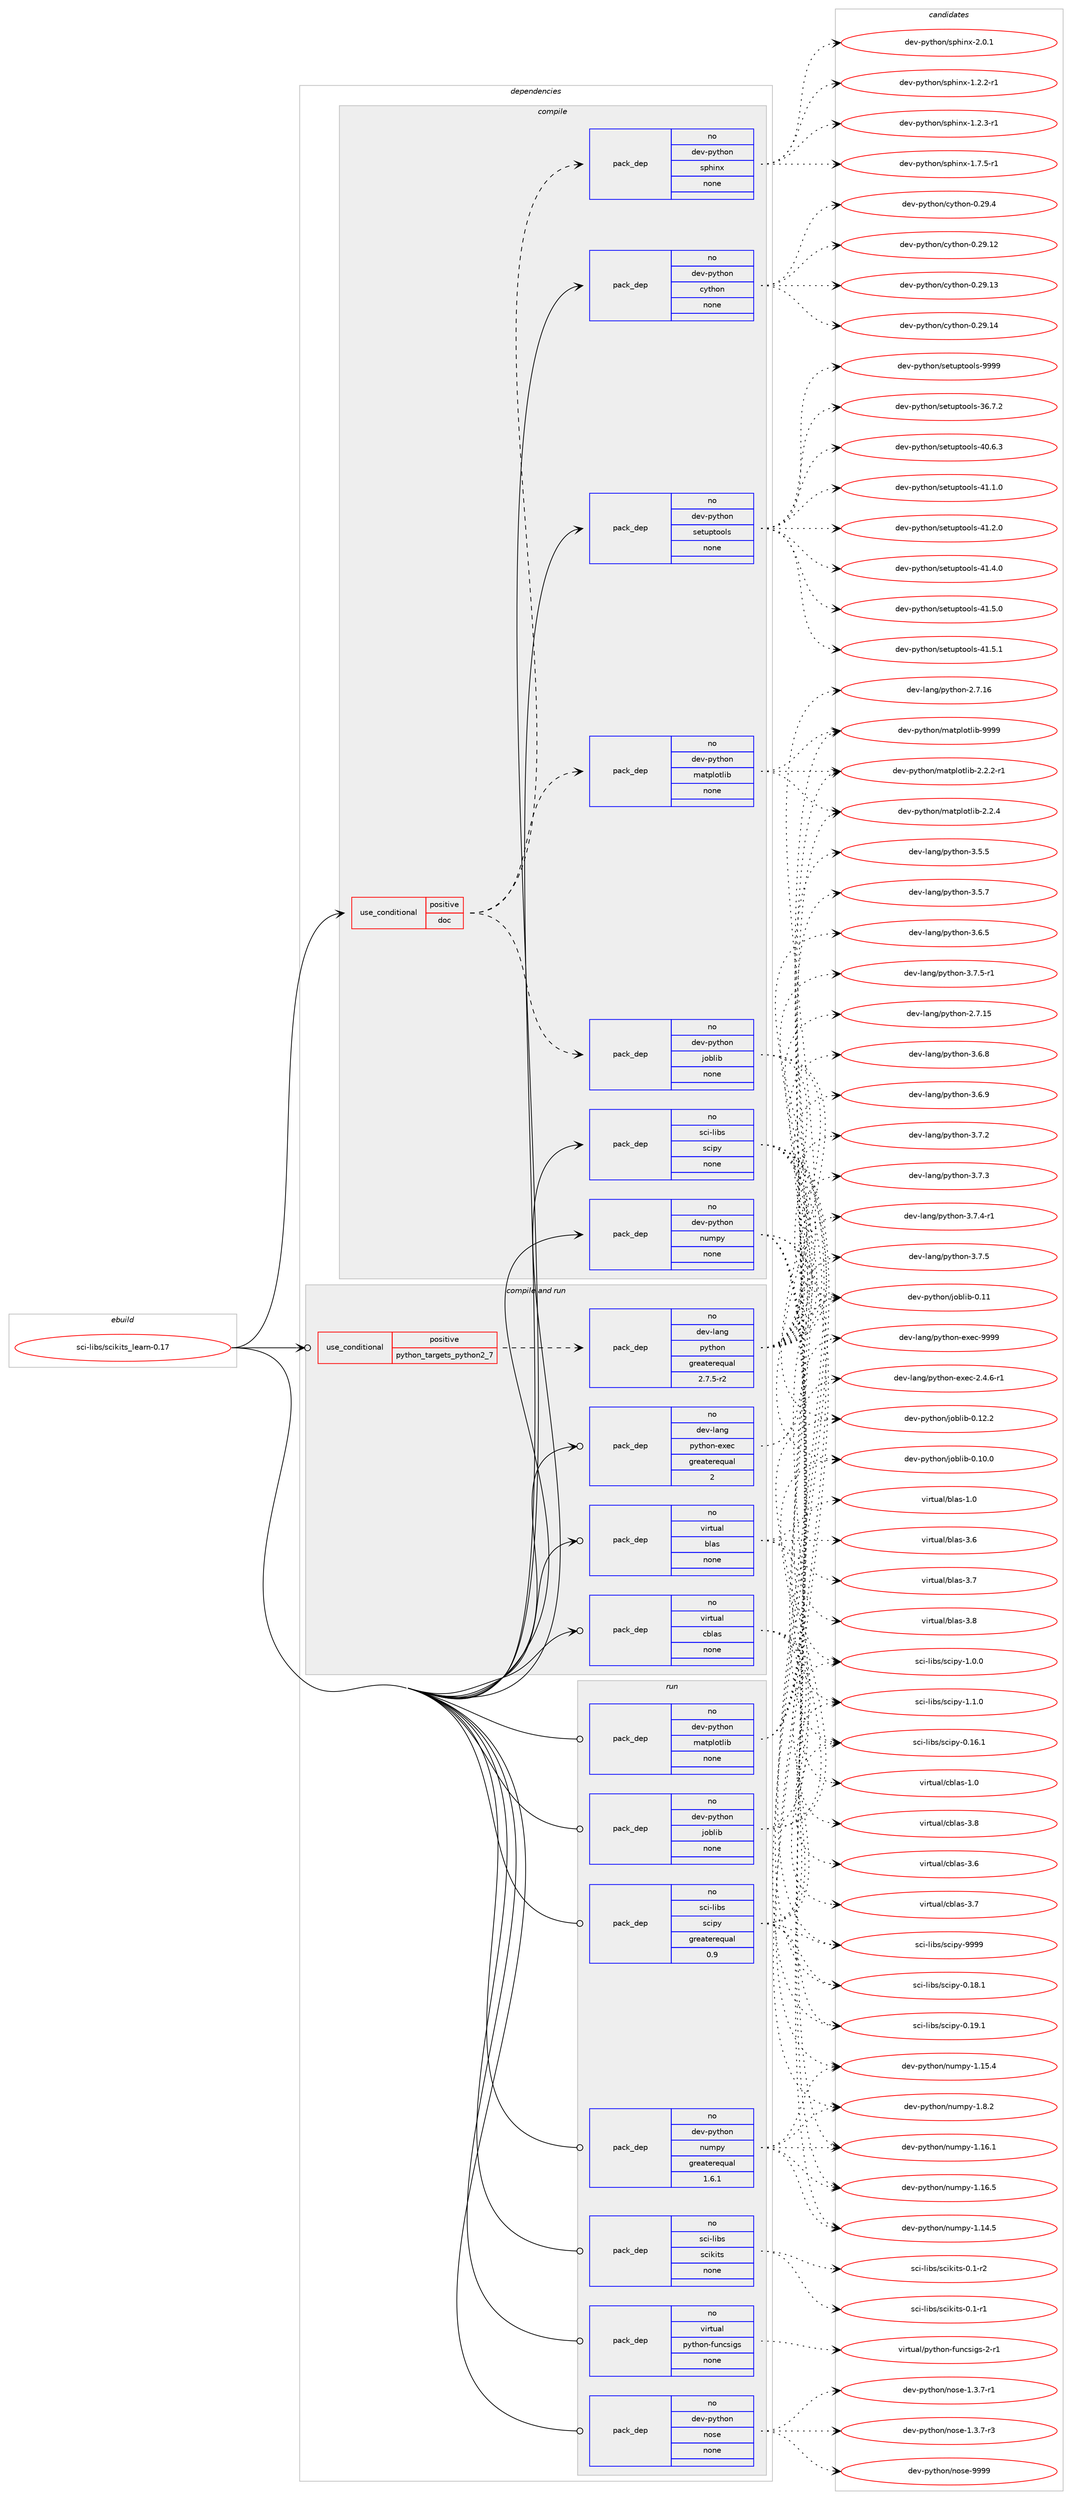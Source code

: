 digraph prolog {

# *************
# Graph options
# *************

newrank=true;
concentrate=true;
compound=true;
graph [rankdir=LR,fontname=Helvetica,fontsize=10,ranksep=1.5];#, ranksep=2.5, nodesep=0.2];
edge  [arrowhead=vee];
node  [fontname=Helvetica,fontsize=10];

# **********
# The ebuild
# **********

subgraph cluster_leftcol {
color=gray;
rank=same;
label=<<i>ebuild</i>>;
id [label="sci-libs/scikits_learn-0.17", color=red, width=4, href="../sci-libs/scikits_learn-0.17.svg"];
}

# ****************
# The dependencies
# ****************

subgraph cluster_midcol {
color=gray;
label=<<i>dependencies</i>>;
subgraph cluster_compile {
fillcolor="#eeeeee";
style=filled;
label=<<i>compile</i>>;
subgraph cond208691 {
dependency859420 [label=<<TABLE BORDER="0" CELLBORDER="1" CELLSPACING="0" CELLPADDING="4"><TR><TD ROWSPAN="3" CELLPADDING="10">use_conditional</TD></TR><TR><TD>positive</TD></TR><TR><TD>doc</TD></TR></TABLE>>, shape=none, color=red];
subgraph pack635540 {
dependency859421 [label=<<TABLE BORDER="0" CELLBORDER="1" CELLSPACING="0" CELLPADDING="4" WIDTH="220"><TR><TD ROWSPAN="6" CELLPADDING="30">pack_dep</TD></TR><TR><TD WIDTH="110">no</TD></TR><TR><TD>dev-python</TD></TR><TR><TD>joblib</TD></TR><TR><TD>none</TD></TR><TR><TD></TD></TR></TABLE>>, shape=none, color=blue];
}
dependency859420:e -> dependency859421:w [weight=20,style="dashed",arrowhead="vee"];
subgraph pack635541 {
dependency859422 [label=<<TABLE BORDER="0" CELLBORDER="1" CELLSPACING="0" CELLPADDING="4" WIDTH="220"><TR><TD ROWSPAN="6" CELLPADDING="30">pack_dep</TD></TR><TR><TD WIDTH="110">no</TD></TR><TR><TD>dev-python</TD></TR><TR><TD>matplotlib</TD></TR><TR><TD>none</TD></TR><TR><TD></TD></TR></TABLE>>, shape=none, color=blue];
}
dependency859420:e -> dependency859422:w [weight=20,style="dashed",arrowhead="vee"];
subgraph pack635542 {
dependency859423 [label=<<TABLE BORDER="0" CELLBORDER="1" CELLSPACING="0" CELLPADDING="4" WIDTH="220"><TR><TD ROWSPAN="6" CELLPADDING="30">pack_dep</TD></TR><TR><TD WIDTH="110">no</TD></TR><TR><TD>dev-python</TD></TR><TR><TD>sphinx</TD></TR><TR><TD>none</TD></TR><TR><TD></TD></TR></TABLE>>, shape=none, color=blue];
}
dependency859420:e -> dependency859423:w [weight=20,style="dashed",arrowhead="vee"];
}
id:e -> dependency859420:w [weight=20,style="solid",arrowhead="vee"];
subgraph pack635543 {
dependency859424 [label=<<TABLE BORDER="0" CELLBORDER="1" CELLSPACING="0" CELLPADDING="4" WIDTH="220"><TR><TD ROWSPAN="6" CELLPADDING="30">pack_dep</TD></TR><TR><TD WIDTH="110">no</TD></TR><TR><TD>dev-python</TD></TR><TR><TD>cython</TD></TR><TR><TD>none</TD></TR><TR><TD></TD></TR></TABLE>>, shape=none, color=blue];
}
id:e -> dependency859424:w [weight=20,style="solid",arrowhead="vee"];
subgraph pack635544 {
dependency859425 [label=<<TABLE BORDER="0" CELLBORDER="1" CELLSPACING="0" CELLPADDING="4" WIDTH="220"><TR><TD ROWSPAN="6" CELLPADDING="30">pack_dep</TD></TR><TR><TD WIDTH="110">no</TD></TR><TR><TD>dev-python</TD></TR><TR><TD>numpy</TD></TR><TR><TD>none</TD></TR><TR><TD></TD></TR></TABLE>>, shape=none, color=blue];
}
id:e -> dependency859425:w [weight=20,style="solid",arrowhead="vee"];
subgraph pack635545 {
dependency859426 [label=<<TABLE BORDER="0" CELLBORDER="1" CELLSPACING="0" CELLPADDING="4" WIDTH="220"><TR><TD ROWSPAN="6" CELLPADDING="30">pack_dep</TD></TR><TR><TD WIDTH="110">no</TD></TR><TR><TD>dev-python</TD></TR><TR><TD>setuptools</TD></TR><TR><TD>none</TD></TR><TR><TD></TD></TR></TABLE>>, shape=none, color=blue];
}
id:e -> dependency859426:w [weight=20,style="solid",arrowhead="vee"];
subgraph pack635546 {
dependency859427 [label=<<TABLE BORDER="0" CELLBORDER="1" CELLSPACING="0" CELLPADDING="4" WIDTH="220"><TR><TD ROWSPAN="6" CELLPADDING="30">pack_dep</TD></TR><TR><TD WIDTH="110">no</TD></TR><TR><TD>sci-libs</TD></TR><TR><TD>scipy</TD></TR><TR><TD>none</TD></TR><TR><TD></TD></TR></TABLE>>, shape=none, color=blue];
}
id:e -> dependency859427:w [weight=20,style="solid",arrowhead="vee"];
}
subgraph cluster_compileandrun {
fillcolor="#eeeeee";
style=filled;
label=<<i>compile and run</i>>;
subgraph cond208692 {
dependency859428 [label=<<TABLE BORDER="0" CELLBORDER="1" CELLSPACING="0" CELLPADDING="4"><TR><TD ROWSPAN="3" CELLPADDING="10">use_conditional</TD></TR><TR><TD>positive</TD></TR><TR><TD>python_targets_python2_7</TD></TR></TABLE>>, shape=none, color=red];
subgraph pack635547 {
dependency859429 [label=<<TABLE BORDER="0" CELLBORDER="1" CELLSPACING="0" CELLPADDING="4" WIDTH="220"><TR><TD ROWSPAN="6" CELLPADDING="30">pack_dep</TD></TR><TR><TD WIDTH="110">no</TD></TR><TR><TD>dev-lang</TD></TR><TR><TD>python</TD></TR><TR><TD>greaterequal</TD></TR><TR><TD>2.7.5-r2</TD></TR></TABLE>>, shape=none, color=blue];
}
dependency859428:e -> dependency859429:w [weight=20,style="dashed",arrowhead="vee"];
}
id:e -> dependency859428:w [weight=20,style="solid",arrowhead="odotvee"];
subgraph pack635548 {
dependency859430 [label=<<TABLE BORDER="0" CELLBORDER="1" CELLSPACING="0" CELLPADDING="4" WIDTH="220"><TR><TD ROWSPAN="6" CELLPADDING="30">pack_dep</TD></TR><TR><TD WIDTH="110">no</TD></TR><TR><TD>dev-lang</TD></TR><TR><TD>python-exec</TD></TR><TR><TD>greaterequal</TD></TR><TR><TD>2</TD></TR></TABLE>>, shape=none, color=blue];
}
id:e -> dependency859430:w [weight=20,style="solid",arrowhead="odotvee"];
subgraph pack635549 {
dependency859431 [label=<<TABLE BORDER="0" CELLBORDER="1" CELLSPACING="0" CELLPADDING="4" WIDTH="220"><TR><TD ROWSPAN="6" CELLPADDING="30">pack_dep</TD></TR><TR><TD WIDTH="110">no</TD></TR><TR><TD>virtual</TD></TR><TR><TD>blas</TD></TR><TR><TD>none</TD></TR><TR><TD></TD></TR></TABLE>>, shape=none, color=blue];
}
id:e -> dependency859431:w [weight=20,style="solid",arrowhead="odotvee"];
subgraph pack635550 {
dependency859432 [label=<<TABLE BORDER="0" CELLBORDER="1" CELLSPACING="0" CELLPADDING="4" WIDTH="220"><TR><TD ROWSPAN="6" CELLPADDING="30">pack_dep</TD></TR><TR><TD WIDTH="110">no</TD></TR><TR><TD>virtual</TD></TR><TR><TD>cblas</TD></TR><TR><TD>none</TD></TR><TR><TD></TD></TR></TABLE>>, shape=none, color=blue];
}
id:e -> dependency859432:w [weight=20,style="solid",arrowhead="odotvee"];
}
subgraph cluster_run {
fillcolor="#eeeeee";
style=filled;
label=<<i>run</i>>;
subgraph pack635551 {
dependency859433 [label=<<TABLE BORDER="0" CELLBORDER="1" CELLSPACING="0" CELLPADDING="4" WIDTH="220"><TR><TD ROWSPAN="6" CELLPADDING="30">pack_dep</TD></TR><TR><TD WIDTH="110">no</TD></TR><TR><TD>dev-python</TD></TR><TR><TD>joblib</TD></TR><TR><TD>none</TD></TR><TR><TD></TD></TR></TABLE>>, shape=none, color=blue];
}
id:e -> dependency859433:w [weight=20,style="solid",arrowhead="odot"];
subgraph pack635552 {
dependency859434 [label=<<TABLE BORDER="0" CELLBORDER="1" CELLSPACING="0" CELLPADDING="4" WIDTH="220"><TR><TD ROWSPAN="6" CELLPADDING="30">pack_dep</TD></TR><TR><TD WIDTH="110">no</TD></TR><TR><TD>dev-python</TD></TR><TR><TD>matplotlib</TD></TR><TR><TD>none</TD></TR><TR><TD></TD></TR></TABLE>>, shape=none, color=blue];
}
id:e -> dependency859434:w [weight=20,style="solid",arrowhead="odot"];
subgraph pack635553 {
dependency859435 [label=<<TABLE BORDER="0" CELLBORDER="1" CELLSPACING="0" CELLPADDING="4" WIDTH="220"><TR><TD ROWSPAN="6" CELLPADDING="30">pack_dep</TD></TR><TR><TD WIDTH="110">no</TD></TR><TR><TD>dev-python</TD></TR><TR><TD>nose</TD></TR><TR><TD>none</TD></TR><TR><TD></TD></TR></TABLE>>, shape=none, color=blue];
}
id:e -> dependency859435:w [weight=20,style="solid",arrowhead="odot"];
subgraph pack635554 {
dependency859436 [label=<<TABLE BORDER="0" CELLBORDER="1" CELLSPACING="0" CELLPADDING="4" WIDTH="220"><TR><TD ROWSPAN="6" CELLPADDING="30">pack_dep</TD></TR><TR><TD WIDTH="110">no</TD></TR><TR><TD>dev-python</TD></TR><TR><TD>numpy</TD></TR><TR><TD>greaterequal</TD></TR><TR><TD>1.6.1</TD></TR></TABLE>>, shape=none, color=blue];
}
id:e -> dependency859436:w [weight=20,style="solid",arrowhead="odot"];
subgraph pack635555 {
dependency859437 [label=<<TABLE BORDER="0" CELLBORDER="1" CELLSPACING="0" CELLPADDING="4" WIDTH="220"><TR><TD ROWSPAN="6" CELLPADDING="30">pack_dep</TD></TR><TR><TD WIDTH="110">no</TD></TR><TR><TD>sci-libs</TD></TR><TR><TD>scikits</TD></TR><TR><TD>none</TD></TR><TR><TD></TD></TR></TABLE>>, shape=none, color=blue];
}
id:e -> dependency859437:w [weight=20,style="solid",arrowhead="odot"];
subgraph pack635556 {
dependency859438 [label=<<TABLE BORDER="0" CELLBORDER="1" CELLSPACING="0" CELLPADDING="4" WIDTH="220"><TR><TD ROWSPAN="6" CELLPADDING="30">pack_dep</TD></TR><TR><TD WIDTH="110">no</TD></TR><TR><TD>sci-libs</TD></TR><TR><TD>scipy</TD></TR><TR><TD>greaterequal</TD></TR><TR><TD>0.9</TD></TR></TABLE>>, shape=none, color=blue];
}
id:e -> dependency859438:w [weight=20,style="solid",arrowhead="odot"];
subgraph pack635557 {
dependency859439 [label=<<TABLE BORDER="0" CELLBORDER="1" CELLSPACING="0" CELLPADDING="4" WIDTH="220"><TR><TD ROWSPAN="6" CELLPADDING="30">pack_dep</TD></TR><TR><TD WIDTH="110">no</TD></TR><TR><TD>virtual</TD></TR><TR><TD>python-funcsigs</TD></TR><TR><TD>none</TD></TR><TR><TD></TD></TR></TABLE>>, shape=none, color=blue];
}
id:e -> dependency859439:w [weight=20,style="solid",arrowhead="odot"];
}
}

# **************
# The candidates
# **************

subgraph cluster_choices {
rank=same;
color=gray;
label=<<i>candidates</i>>;

subgraph choice635540 {
color=black;
nodesep=1;
choice1001011184511212111610411111047106111981081059845484649484648 [label="dev-python/joblib-0.10.0", color=red, width=4,href="../dev-python/joblib-0.10.0.svg"];
choice100101118451121211161041111104710611198108105984548464949 [label="dev-python/joblib-0.11", color=red, width=4,href="../dev-python/joblib-0.11.svg"];
choice1001011184511212111610411111047106111981081059845484649504650 [label="dev-python/joblib-0.12.2", color=red, width=4,href="../dev-python/joblib-0.12.2.svg"];
dependency859421:e -> choice1001011184511212111610411111047106111981081059845484649484648:w [style=dotted,weight="100"];
dependency859421:e -> choice100101118451121211161041111104710611198108105984548464949:w [style=dotted,weight="100"];
dependency859421:e -> choice1001011184511212111610411111047106111981081059845484649504650:w [style=dotted,weight="100"];
}
subgraph choice635541 {
color=black;
nodesep=1;
choice100101118451121211161041111104710997116112108111116108105984550465046504511449 [label="dev-python/matplotlib-2.2.2-r1", color=red, width=4,href="../dev-python/matplotlib-2.2.2-r1.svg"];
choice10010111845112121116104111110471099711611210811111610810598455046504652 [label="dev-python/matplotlib-2.2.4", color=red, width=4,href="../dev-python/matplotlib-2.2.4.svg"];
choice100101118451121211161041111104710997116112108111116108105984557575757 [label="dev-python/matplotlib-9999", color=red, width=4,href="../dev-python/matplotlib-9999.svg"];
dependency859422:e -> choice100101118451121211161041111104710997116112108111116108105984550465046504511449:w [style=dotted,weight="100"];
dependency859422:e -> choice10010111845112121116104111110471099711611210811111610810598455046504652:w [style=dotted,weight="100"];
dependency859422:e -> choice100101118451121211161041111104710997116112108111116108105984557575757:w [style=dotted,weight="100"];
}
subgraph choice635542 {
color=black;
nodesep=1;
choice10010111845112121116104111110471151121041051101204549465046504511449 [label="dev-python/sphinx-1.2.2-r1", color=red, width=4,href="../dev-python/sphinx-1.2.2-r1.svg"];
choice10010111845112121116104111110471151121041051101204549465046514511449 [label="dev-python/sphinx-1.2.3-r1", color=red, width=4,href="../dev-python/sphinx-1.2.3-r1.svg"];
choice10010111845112121116104111110471151121041051101204549465546534511449 [label="dev-python/sphinx-1.7.5-r1", color=red, width=4,href="../dev-python/sphinx-1.7.5-r1.svg"];
choice1001011184511212111610411111047115112104105110120455046484649 [label="dev-python/sphinx-2.0.1", color=red, width=4,href="../dev-python/sphinx-2.0.1.svg"];
dependency859423:e -> choice10010111845112121116104111110471151121041051101204549465046504511449:w [style=dotted,weight="100"];
dependency859423:e -> choice10010111845112121116104111110471151121041051101204549465046514511449:w [style=dotted,weight="100"];
dependency859423:e -> choice10010111845112121116104111110471151121041051101204549465546534511449:w [style=dotted,weight="100"];
dependency859423:e -> choice1001011184511212111610411111047115112104105110120455046484649:w [style=dotted,weight="100"];
}
subgraph choice635543 {
color=black;
nodesep=1;
choice1001011184511212111610411111047991211161041111104548465057464950 [label="dev-python/cython-0.29.12", color=red, width=4,href="../dev-python/cython-0.29.12.svg"];
choice1001011184511212111610411111047991211161041111104548465057464951 [label="dev-python/cython-0.29.13", color=red, width=4,href="../dev-python/cython-0.29.13.svg"];
choice1001011184511212111610411111047991211161041111104548465057464952 [label="dev-python/cython-0.29.14", color=red, width=4,href="../dev-python/cython-0.29.14.svg"];
choice10010111845112121116104111110479912111610411111045484650574652 [label="dev-python/cython-0.29.4", color=red, width=4,href="../dev-python/cython-0.29.4.svg"];
dependency859424:e -> choice1001011184511212111610411111047991211161041111104548465057464950:w [style=dotted,weight="100"];
dependency859424:e -> choice1001011184511212111610411111047991211161041111104548465057464951:w [style=dotted,weight="100"];
dependency859424:e -> choice1001011184511212111610411111047991211161041111104548465057464952:w [style=dotted,weight="100"];
dependency859424:e -> choice10010111845112121116104111110479912111610411111045484650574652:w [style=dotted,weight="100"];
}
subgraph choice635544 {
color=black;
nodesep=1;
choice100101118451121211161041111104711011710911212145494649524653 [label="dev-python/numpy-1.14.5", color=red, width=4,href="../dev-python/numpy-1.14.5.svg"];
choice100101118451121211161041111104711011710911212145494649534652 [label="dev-python/numpy-1.15.4", color=red, width=4,href="../dev-python/numpy-1.15.4.svg"];
choice100101118451121211161041111104711011710911212145494649544649 [label="dev-python/numpy-1.16.1", color=red, width=4,href="../dev-python/numpy-1.16.1.svg"];
choice100101118451121211161041111104711011710911212145494649544653 [label="dev-python/numpy-1.16.5", color=red, width=4,href="../dev-python/numpy-1.16.5.svg"];
choice1001011184511212111610411111047110117109112121454946564650 [label="dev-python/numpy-1.8.2", color=red, width=4,href="../dev-python/numpy-1.8.2.svg"];
dependency859425:e -> choice100101118451121211161041111104711011710911212145494649524653:w [style=dotted,weight="100"];
dependency859425:e -> choice100101118451121211161041111104711011710911212145494649534652:w [style=dotted,weight="100"];
dependency859425:e -> choice100101118451121211161041111104711011710911212145494649544649:w [style=dotted,weight="100"];
dependency859425:e -> choice100101118451121211161041111104711011710911212145494649544653:w [style=dotted,weight="100"];
dependency859425:e -> choice1001011184511212111610411111047110117109112121454946564650:w [style=dotted,weight="100"];
}
subgraph choice635545 {
color=black;
nodesep=1;
choice100101118451121211161041111104711510111611711211611111110811545515446554650 [label="dev-python/setuptools-36.7.2", color=red, width=4,href="../dev-python/setuptools-36.7.2.svg"];
choice100101118451121211161041111104711510111611711211611111110811545524846544651 [label="dev-python/setuptools-40.6.3", color=red, width=4,href="../dev-python/setuptools-40.6.3.svg"];
choice100101118451121211161041111104711510111611711211611111110811545524946494648 [label="dev-python/setuptools-41.1.0", color=red, width=4,href="../dev-python/setuptools-41.1.0.svg"];
choice100101118451121211161041111104711510111611711211611111110811545524946504648 [label="dev-python/setuptools-41.2.0", color=red, width=4,href="../dev-python/setuptools-41.2.0.svg"];
choice100101118451121211161041111104711510111611711211611111110811545524946524648 [label="dev-python/setuptools-41.4.0", color=red, width=4,href="../dev-python/setuptools-41.4.0.svg"];
choice100101118451121211161041111104711510111611711211611111110811545524946534648 [label="dev-python/setuptools-41.5.0", color=red, width=4,href="../dev-python/setuptools-41.5.0.svg"];
choice100101118451121211161041111104711510111611711211611111110811545524946534649 [label="dev-python/setuptools-41.5.1", color=red, width=4,href="../dev-python/setuptools-41.5.1.svg"];
choice10010111845112121116104111110471151011161171121161111111081154557575757 [label="dev-python/setuptools-9999", color=red, width=4,href="../dev-python/setuptools-9999.svg"];
dependency859426:e -> choice100101118451121211161041111104711510111611711211611111110811545515446554650:w [style=dotted,weight="100"];
dependency859426:e -> choice100101118451121211161041111104711510111611711211611111110811545524846544651:w [style=dotted,weight="100"];
dependency859426:e -> choice100101118451121211161041111104711510111611711211611111110811545524946494648:w [style=dotted,weight="100"];
dependency859426:e -> choice100101118451121211161041111104711510111611711211611111110811545524946504648:w [style=dotted,weight="100"];
dependency859426:e -> choice100101118451121211161041111104711510111611711211611111110811545524946524648:w [style=dotted,weight="100"];
dependency859426:e -> choice100101118451121211161041111104711510111611711211611111110811545524946534648:w [style=dotted,weight="100"];
dependency859426:e -> choice100101118451121211161041111104711510111611711211611111110811545524946534649:w [style=dotted,weight="100"];
dependency859426:e -> choice10010111845112121116104111110471151011161171121161111111081154557575757:w [style=dotted,weight="100"];
}
subgraph choice635546 {
color=black;
nodesep=1;
choice115991054510810598115471159910511212145484649544649 [label="sci-libs/scipy-0.16.1", color=red, width=4,href="../sci-libs/scipy-0.16.1.svg"];
choice115991054510810598115471159910511212145484649564649 [label="sci-libs/scipy-0.18.1", color=red, width=4,href="../sci-libs/scipy-0.18.1.svg"];
choice115991054510810598115471159910511212145484649574649 [label="sci-libs/scipy-0.19.1", color=red, width=4,href="../sci-libs/scipy-0.19.1.svg"];
choice1159910545108105981154711599105112121454946484648 [label="sci-libs/scipy-1.0.0", color=red, width=4,href="../sci-libs/scipy-1.0.0.svg"];
choice1159910545108105981154711599105112121454946494648 [label="sci-libs/scipy-1.1.0", color=red, width=4,href="../sci-libs/scipy-1.1.0.svg"];
choice11599105451081059811547115991051121214557575757 [label="sci-libs/scipy-9999", color=red, width=4,href="../sci-libs/scipy-9999.svg"];
dependency859427:e -> choice115991054510810598115471159910511212145484649544649:w [style=dotted,weight="100"];
dependency859427:e -> choice115991054510810598115471159910511212145484649564649:w [style=dotted,weight="100"];
dependency859427:e -> choice115991054510810598115471159910511212145484649574649:w [style=dotted,weight="100"];
dependency859427:e -> choice1159910545108105981154711599105112121454946484648:w [style=dotted,weight="100"];
dependency859427:e -> choice1159910545108105981154711599105112121454946494648:w [style=dotted,weight="100"];
dependency859427:e -> choice11599105451081059811547115991051121214557575757:w [style=dotted,weight="100"];
}
subgraph choice635547 {
color=black;
nodesep=1;
choice10010111845108971101034711212111610411111045504655464953 [label="dev-lang/python-2.7.15", color=red, width=4,href="../dev-lang/python-2.7.15.svg"];
choice10010111845108971101034711212111610411111045504655464954 [label="dev-lang/python-2.7.16", color=red, width=4,href="../dev-lang/python-2.7.16.svg"];
choice100101118451089711010347112121116104111110455146534653 [label="dev-lang/python-3.5.5", color=red, width=4,href="../dev-lang/python-3.5.5.svg"];
choice100101118451089711010347112121116104111110455146534655 [label="dev-lang/python-3.5.7", color=red, width=4,href="../dev-lang/python-3.5.7.svg"];
choice100101118451089711010347112121116104111110455146544653 [label="dev-lang/python-3.6.5", color=red, width=4,href="../dev-lang/python-3.6.5.svg"];
choice100101118451089711010347112121116104111110455146544656 [label="dev-lang/python-3.6.8", color=red, width=4,href="../dev-lang/python-3.6.8.svg"];
choice100101118451089711010347112121116104111110455146544657 [label="dev-lang/python-3.6.9", color=red, width=4,href="../dev-lang/python-3.6.9.svg"];
choice100101118451089711010347112121116104111110455146554650 [label="dev-lang/python-3.7.2", color=red, width=4,href="../dev-lang/python-3.7.2.svg"];
choice100101118451089711010347112121116104111110455146554651 [label="dev-lang/python-3.7.3", color=red, width=4,href="../dev-lang/python-3.7.3.svg"];
choice1001011184510897110103471121211161041111104551465546524511449 [label="dev-lang/python-3.7.4-r1", color=red, width=4,href="../dev-lang/python-3.7.4-r1.svg"];
choice100101118451089711010347112121116104111110455146554653 [label="dev-lang/python-3.7.5", color=red, width=4,href="../dev-lang/python-3.7.5.svg"];
choice1001011184510897110103471121211161041111104551465546534511449 [label="dev-lang/python-3.7.5-r1", color=red, width=4,href="../dev-lang/python-3.7.5-r1.svg"];
dependency859429:e -> choice10010111845108971101034711212111610411111045504655464953:w [style=dotted,weight="100"];
dependency859429:e -> choice10010111845108971101034711212111610411111045504655464954:w [style=dotted,weight="100"];
dependency859429:e -> choice100101118451089711010347112121116104111110455146534653:w [style=dotted,weight="100"];
dependency859429:e -> choice100101118451089711010347112121116104111110455146534655:w [style=dotted,weight="100"];
dependency859429:e -> choice100101118451089711010347112121116104111110455146544653:w [style=dotted,weight="100"];
dependency859429:e -> choice100101118451089711010347112121116104111110455146544656:w [style=dotted,weight="100"];
dependency859429:e -> choice100101118451089711010347112121116104111110455146544657:w [style=dotted,weight="100"];
dependency859429:e -> choice100101118451089711010347112121116104111110455146554650:w [style=dotted,weight="100"];
dependency859429:e -> choice100101118451089711010347112121116104111110455146554651:w [style=dotted,weight="100"];
dependency859429:e -> choice1001011184510897110103471121211161041111104551465546524511449:w [style=dotted,weight="100"];
dependency859429:e -> choice100101118451089711010347112121116104111110455146554653:w [style=dotted,weight="100"];
dependency859429:e -> choice1001011184510897110103471121211161041111104551465546534511449:w [style=dotted,weight="100"];
}
subgraph choice635548 {
color=black;
nodesep=1;
choice10010111845108971101034711212111610411111045101120101994550465246544511449 [label="dev-lang/python-exec-2.4.6-r1", color=red, width=4,href="../dev-lang/python-exec-2.4.6-r1.svg"];
choice10010111845108971101034711212111610411111045101120101994557575757 [label="dev-lang/python-exec-9999", color=red, width=4,href="../dev-lang/python-exec-9999.svg"];
dependency859430:e -> choice10010111845108971101034711212111610411111045101120101994550465246544511449:w [style=dotted,weight="100"];
dependency859430:e -> choice10010111845108971101034711212111610411111045101120101994557575757:w [style=dotted,weight="100"];
}
subgraph choice635549 {
color=black;
nodesep=1;
choice1181051141161179710847981089711545494648 [label="virtual/blas-1.0", color=red, width=4,href="../virtual/blas-1.0.svg"];
choice1181051141161179710847981089711545514654 [label="virtual/blas-3.6", color=red, width=4,href="../virtual/blas-3.6.svg"];
choice1181051141161179710847981089711545514655 [label="virtual/blas-3.7", color=red, width=4,href="../virtual/blas-3.7.svg"];
choice1181051141161179710847981089711545514656 [label="virtual/blas-3.8", color=red, width=4,href="../virtual/blas-3.8.svg"];
dependency859431:e -> choice1181051141161179710847981089711545494648:w [style=dotted,weight="100"];
dependency859431:e -> choice1181051141161179710847981089711545514654:w [style=dotted,weight="100"];
dependency859431:e -> choice1181051141161179710847981089711545514655:w [style=dotted,weight="100"];
dependency859431:e -> choice1181051141161179710847981089711545514656:w [style=dotted,weight="100"];
}
subgraph choice635550 {
color=black;
nodesep=1;
choice118105114116117971084799981089711545494648 [label="virtual/cblas-1.0", color=red, width=4,href="../virtual/cblas-1.0.svg"];
choice118105114116117971084799981089711545514654 [label="virtual/cblas-3.6", color=red, width=4,href="../virtual/cblas-3.6.svg"];
choice118105114116117971084799981089711545514655 [label="virtual/cblas-3.7", color=red, width=4,href="../virtual/cblas-3.7.svg"];
choice118105114116117971084799981089711545514656 [label="virtual/cblas-3.8", color=red, width=4,href="../virtual/cblas-3.8.svg"];
dependency859432:e -> choice118105114116117971084799981089711545494648:w [style=dotted,weight="100"];
dependency859432:e -> choice118105114116117971084799981089711545514654:w [style=dotted,weight="100"];
dependency859432:e -> choice118105114116117971084799981089711545514655:w [style=dotted,weight="100"];
dependency859432:e -> choice118105114116117971084799981089711545514656:w [style=dotted,weight="100"];
}
subgraph choice635551 {
color=black;
nodesep=1;
choice1001011184511212111610411111047106111981081059845484649484648 [label="dev-python/joblib-0.10.0", color=red, width=4,href="../dev-python/joblib-0.10.0.svg"];
choice100101118451121211161041111104710611198108105984548464949 [label="dev-python/joblib-0.11", color=red, width=4,href="../dev-python/joblib-0.11.svg"];
choice1001011184511212111610411111047106111981081059845484649504650 [label="dev-python/joblib-0.12.2", color=red, width=4,href="../dev-python/joblib-0.12.2.svg"];
dependency859433:e -> choice1001011184511212111610411111047106111981081059845484649484648:w [style=dotted,weight="100"];
dependency859433:e -> choice100101118451121211161041111104710611198108105984548464949:w [style=dotted,weight="100"];
dependency859433:e -> choice1001011184511212111610411111047106111981081059845484649504650:w [style=dotted,weight="100"];
}
subgraph choice635552 {
color=black;
nodesep=1;
choice100101118451121211161041111104710997116112108111116108105984550465046504511449 [label="dev-python/matplotlib-2.2.2-r1", color=red, width=4,href="../dev-python/matplotlib-2.2.2-r1.svg"];
choice10010111845112121116104111110471099711611210811111610810598455046504652 [label="dev-python/matplotlib-2.2.4", color=red, width=4,href="../dev-python/matplotlib-2.2.4.svg"];
choice100101118451121211161041111104710997116112108111116108105984557575757 [label="dev-python/matplotlib-9999", color=red, width=4,href="../dev-python/matplotlib-9999.svg"];
dependency859434:e -> choice100101118451121211161041111104710997116112108111116108105984550465046504511449:w [style=dotted,weight="100"];
dependency859434:e -> choice10010111845112121116104111110471099711611210811111610810598455046504652:w [style=dotted,weight="100"];
dependency859434:e -> choice100101118451121211161041111104710997116112108111116108105984557575757:w [style=dotted,weight="100"];
}
subgraph choice635553 {
color=black;
nodesep=1;
choice10010111845112121116104111110471101111151014549465146554511449 [label="dev-python/nose-1.3.7-r1", color=red, width=4,href="../dev-python/nose-1.3.7-r1.svg"];
choice10010111845112121116104111110471101111151014549465146554511451 [label="dev-python/nose-1.3.7-r3", color=red, width=4,href="../dev-python/nose-1.3.7-r3.svg"];
choice10010111845112121116104111110471101111151014557575757 [label="dev-python/nose-9999", color=red, width=4,href="../dev-python/nose-9999.svg"];
dependency859435:e -> choice10010111845112121116104111110471101111151014549465146554511449:w [style=dotted,weight="100"];
dependency859435:e -> choice10010111845112121116104111110471101111151014549465146554511451:w [style=dotted,weight="100"];
dependency859435:e -> choice10010111845112121116104111110471101111151014557575757:w [style=dotted,weight="100"];
}
subgraph choice635554 {
color=black;
nodesep=1;
choice100101118451121211161041111104711011710911212145494649524653 [label="dev-python/numpy-1.14.5", color=red, width=4,href="../dev-python/numpy-1.14.5.svg"];
choice100101118451121211161041111104711011710911212145494649534652 [label="dev-python/numpy-1.15.4", color=red, width=4,href="../dev-python/numpy-1.15.4.svg"];
choice100101118451121211161041111104711011710911212145494649544649 [label="dev-python/numpy-1.16.1", color=red, width=4,href="../dev-python/numpy-1.16.1.svg"];
choice100101118451121211161041111104711011710911212145494649544653 [label="dev-python/numpy-1.16.5", color=red, width=4,href="../dev-python/numpy-1.16.5.svg"];
choice1001011184511212111610411111047110117109112121454946564650 [label="dev-python/numpy-1.8.2", color=red, width=4,href="../dev-python/numpy-1.8.2.svg"];
dependency859436:e -> choice100101118451121211161041111104711011710911212145494649524653:w [style=dotted,weight="100"];
dependency859436:e -> choice100101118451121211161041111104711011710911212145494649534652:w [style=dotted,weight="100"];
dependency859436:e -> choice100101118451121211161041111104711011710911212145494649544649:w [style=dotted,weight="100"];
dependency859436:e -> choice100101118451121211161041111104711011710911212145494649544653:w [style=dotted,weight="100"];
dependency859436:e -> choice1001011184511212111610411111047110117109112121454946564650:w [style=dotted,weight="100"];
}
subgraph choice635555 {
color=black;
nodesep=1;
choice1159910545108105981154711599105107105116115454846494511449 [label="sci-libs/scikits-0.1-r1", color=red, width=4,href="../sci-libs/scikits-0.1-r1.svg"];
choice1159910545108105981154711599105107105116115454846494511450 [label="sci-libs/scikits-0.1-r2", color=red, width=4,href="../sci-libs/scikits-0.1-r2.svg"];
dependency859437:e -> choice1159910545108105981154711599105107105116115454846494511449:w [style=dotted,weight="100"];
dependency859437:e -> choice1159910545108105981154711599105107105116115454846494511450:w [style=dotted,weight="100"];
}
subgraph choice635556 {
color=black;
nodesep=1;
choice115991054510810598115471159910511212145484649544649 [label="sci-libs/scipy-0.16.1", color=red, width=4,href="../sci-libs/scipy-0.16.1.svg"];
choice115991054510810598115471159910511212145484649564649 [label="sci-libs/scipy-0.18.1", color=red, width=4,href="../sci-libs/scipy-0.18.1.svg"];
choice115991054510810598115471159910511212145484649574649 [label="sci-libs/scipy-0.19.1", color=red, width=4,href="../sci-libs/scipy-0.19.1.svg"];
choice1159910545108105981154711599105112121454946484648 [label="sci-libs/scipy-1.0.0", color=red, width=4,href="../sci-libs/scipy-1.0.0.svg"];
choice1159910545108105981154711599105112121454946494648 [label="sci-libs/scipy-1.1.0", color=red, width=4,href="../sci-libs/scipy-1.1.0.svg"];
choice11599105451081059811547115991051121214557575757 [label="sci-libs/scipy-9999", color=red, width=4,href="../sci-libs/scipy-9999.svg"];
dependency859438:e -> choice115991054510810598115471159910511212145484649544649:w [style=dotted,weight="100"];
dependency859438:e -> choice115991054510810598115471159910511212145484649564649:w [style=dotted,weight="100"];
dependency859438:e -> choice115991054510810598115471159910511212145484649574649:w [style=dotted,weight="100"];
dependency859438:e -> choice1159910545108105981154711599105112121454946484648:w [style=dotted,weight="100"];
dependency859438:e -> choice1159910545108105981154711599105112121454946494648:w [style=dotted,weight="100"];
dependency859438:e -> choice11599105451081059811547115991051121214557575757:w [style=dotted,weight="100"];
}
subgraph choice635557 {
color=black;
nodesep=1;
choice1181051141161179710847112121116104111110451021171109911510510311545504511449 [label="virtual/python-funcsigs-2-r1", color=red, width=4,href="../virtual/python-funcsigs-2-r1.svg"];
dependency859439:e -> choice1181051141161179710847112121116104111110451021171109911510510311545504511449:w [style=dotted,weight="100"];
}
}

}
